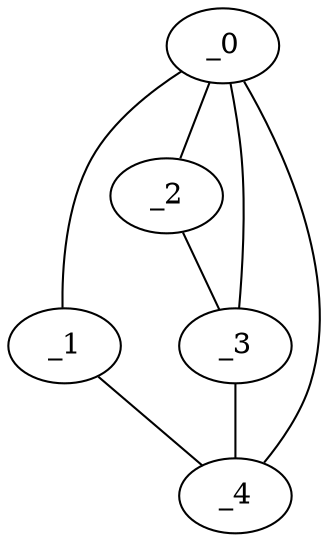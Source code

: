 graph "obj95__125.gxl" {
	_0	 [x=102,
		y=39];
	_1	 [x=118,
		y=49];
	_0 -- _1	 [valence=1];
	_2	 [x=127,
		y=1];
	_0 -- _2	 [valence=1];
	_3	 [x=127,
		y=20];
	_0 -- _3	 [valence=2];
	_4	 [x=127,
		y=40];
	_0 -- _4	 [valence=2];
	_1 -- _4	 [valence=1];
	_2 -- _3	 [valence=1];
	_3 -- _4	 [valence=1];
}
